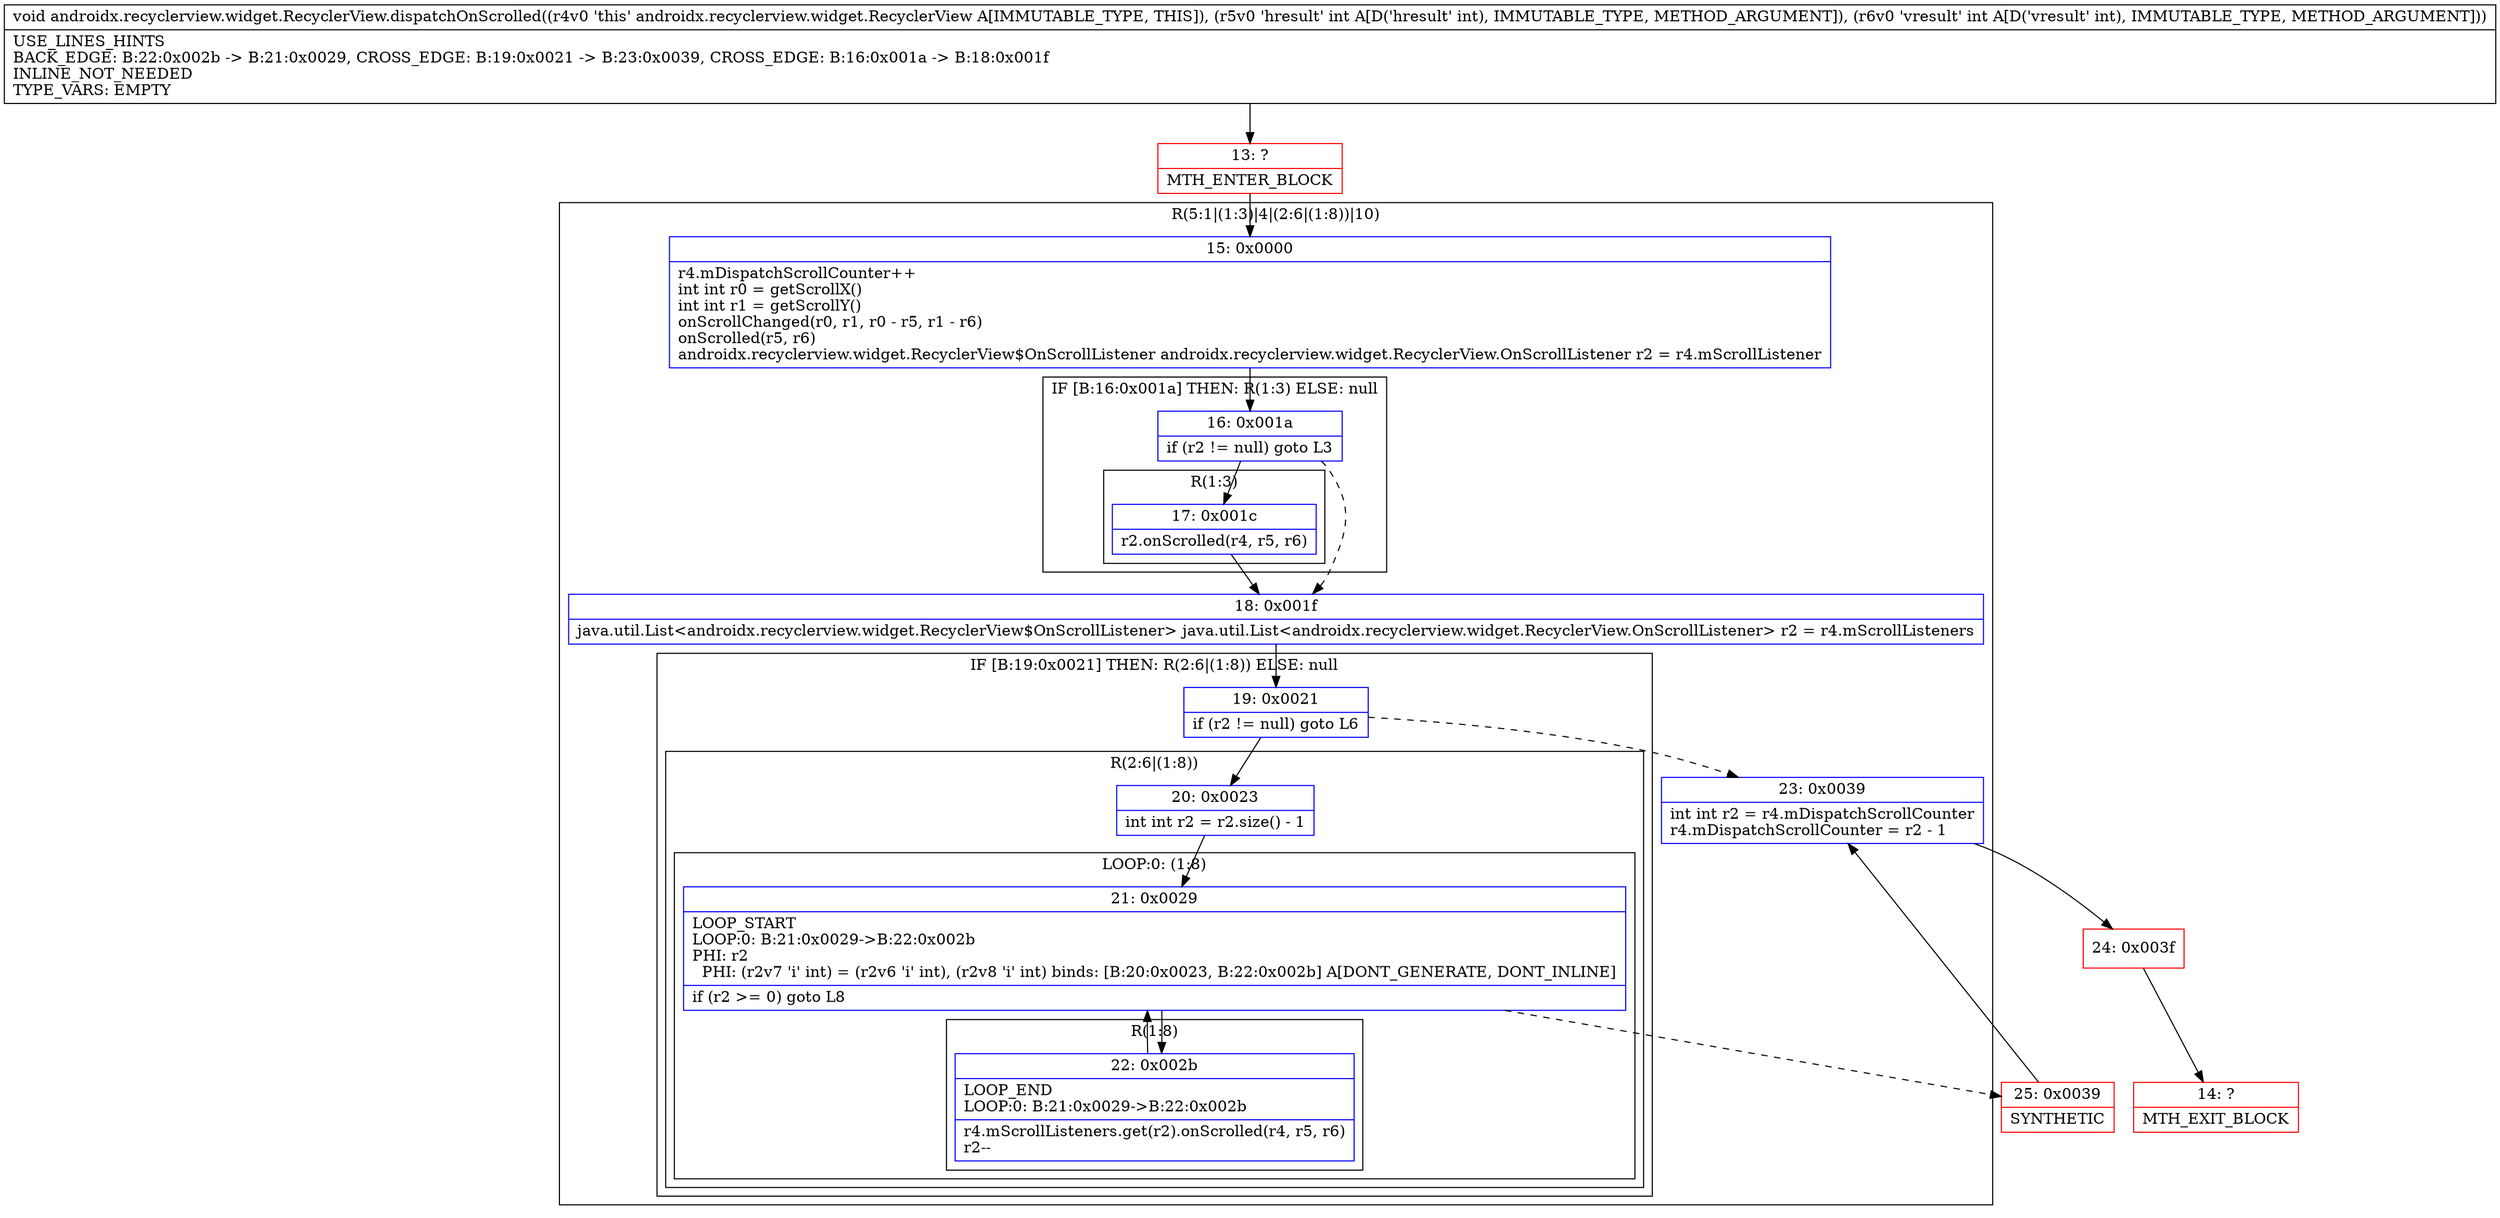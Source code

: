 digraph "CFG forandroidx.recyclerview.widget.RecyclerView.dispatchOnScrolled(II)V" {
subgraph cluster_Region_1400006130 {
label = "R(5:1|(1:3)|4|(2:6|(1:8))|10)";
node [shape=record,color=blue];
Node_15 [shape=record,label="{15\:\ 0x0000|r4.mDispatchScrollCounter++\lint int r0 = getScrollX()\lint int r1 = getScrollY()\lonScrollChanged(r0, r1, r0 \- r5, r1 \- r6)\lonScrolled(r5, r6)\landroidx.recyclerview.widget.RecyclerView$OnScrollListener androidx.recyclerview.widget.RecyclerView.OnScrollListener r2 = r4.mScrollListener\l}"];
subgraph cluster_IfRegion_1851304540 {
label = "IF [B:16:0x001a] THEN: R(1:3) ELSE: null";
node [shape=record,color=blue];
Node_16 [shape=record,label="{16\:\ 0x001a|if (r2 != null) goto L3\l}"];
subgraph cluster_Region_2061077770 {
label = "R(1:3)";
node [shape=record,color=blue];
Node_17 [shape=record,label="{17\:\ 0x001c|r2.onScrolled(r4, r5, r6)\l}"];
}
}
Node_18 [shape=record,label="{18\:\ 0x001f|java.util.List\<androidx.recyclerview.widget.RecyclerView$OnScrollListener\> java.util.List\<androidx.recyclerview.widget.RecyclerView.OnScrollListener\> r2 = r4.mScrollListeners\l}"];
subgraph cluster_IfRegion_340591958 {
label = "IF [B:19:0x0021] THEN: R(2:6|(1:8)) ELSE: null";
node [shape=record,color=blue];
Node_19 [shape=record,label="{19\:\ 0x0021|if (r2 != null) goto L6\l}"];
subgraph cluster_Region_1414574040 {
label = "R(2:6|(1:8))";
node [shape=record,color=blue];
Node_20 [shape=record,label="{20\:\ 0x0023|int int r2 = r2.size() \- 1\l}"];
subgraph cluster_LoopRegion_2138170692 {
label = "LOOP:0: (1:8)";
node [shape=record,color=blue];
Node_21 [shape=record,label="{21\:\ 0x0029|LOOP_START\lLOOP:0: B:21:0x0029\-\>B:22:0x002b\lPHI: r2 \l  PHI: (r2v7 'i' int) = (r2v6 'i' int), (r2v8 'i' int) binds: [B:20:0x0023, B:22:0x002b] A[DONT_GENERATE, DONT_INLINE]\l|if (r2 \>= 0) goto L8\l}"];
subgraph cluster_Region_1232504445 {
label = "R(1:8)";
node [shape=record,color=blue];
Node_22 [shape=record,label="{22\:\ 0x002b|LOOP_END\lLOOP:0: B:21:0x0029\-\>B:22:0x002b\l|r4.mScrollListeners.get(r2).onScrolled(r4, r5, r6)\lr2\-\-\l}"];
}
}
}
}
Node_23 [shape=record,label="{23\:\ 0x0039|int int r2 = r4.mDispatchScrollCounter\lr4.mDispatchScrollCounter = r2 \- 1\l}"];
}
Node_13 [shape=record,color=red,label="{13\:\ ?|MTH_ENTER_BLOCK\l}"];
Node_25 [shape=record,color=red,label="{25\:\ 0x0039|SYNTHETIC\l}"];
Node_24 [shape=record,color=red,label="{24\:\ 0x003f}"];
Node_14 [shape=record,color=red,label="{14\:\ ?|MTH_EXIT_BLOCK\l}"];
MethodNode[shape=record,label="{void androidx.recyclerview.widget.RecyclerView.dispatchOnScrolled((r4v0 'this' androidx.recyclerview.widget.RecyclerView A[IMMUTABLE_TYPE, THIS]), (r5v0 'hresult' int A[D('hresult' int), IMMUTABLE_TYPE, METHOD_ARGUMENT]), (r6v0 'vresult' int A[D('vresult' int), IMMUTABLE_TYPE, METHOD_ARGUMENT]))  | USE_LINES_HINTS\lBACK_EDGE: B:22:0x002b \-\> B:21:0x0029, CROSS_EDGE: B:19:0x0021 \-\> B:23:0x0039, CROSS_EDGE: B:16:0x001a \-\> B:18:0x001f\lINLINE_NOT_NEEDED\lTYPE_VARS: EMPTY\l}"];
MethodNode -> Node_13;Node_15 -> Node_16;
Node_16 -> Node_17;
Node_16 -> Node_18[style=dashed];
Node_17 -> Node_18;
Node_18 -> Node_19;
Node_19 -> Node_20;
Node_19 -> Node_23[style=dashed];
Node_20 -> Node_21;
Node_21 -> Node_22;
Node_21 -> Node_25[style=dashed];
Node_22 -> Node_21;
Node_23 -> Node_24;
Node_13 -> Node_15;
Node_25 -> Node_23;
Node_24 -> Node_14;
}

